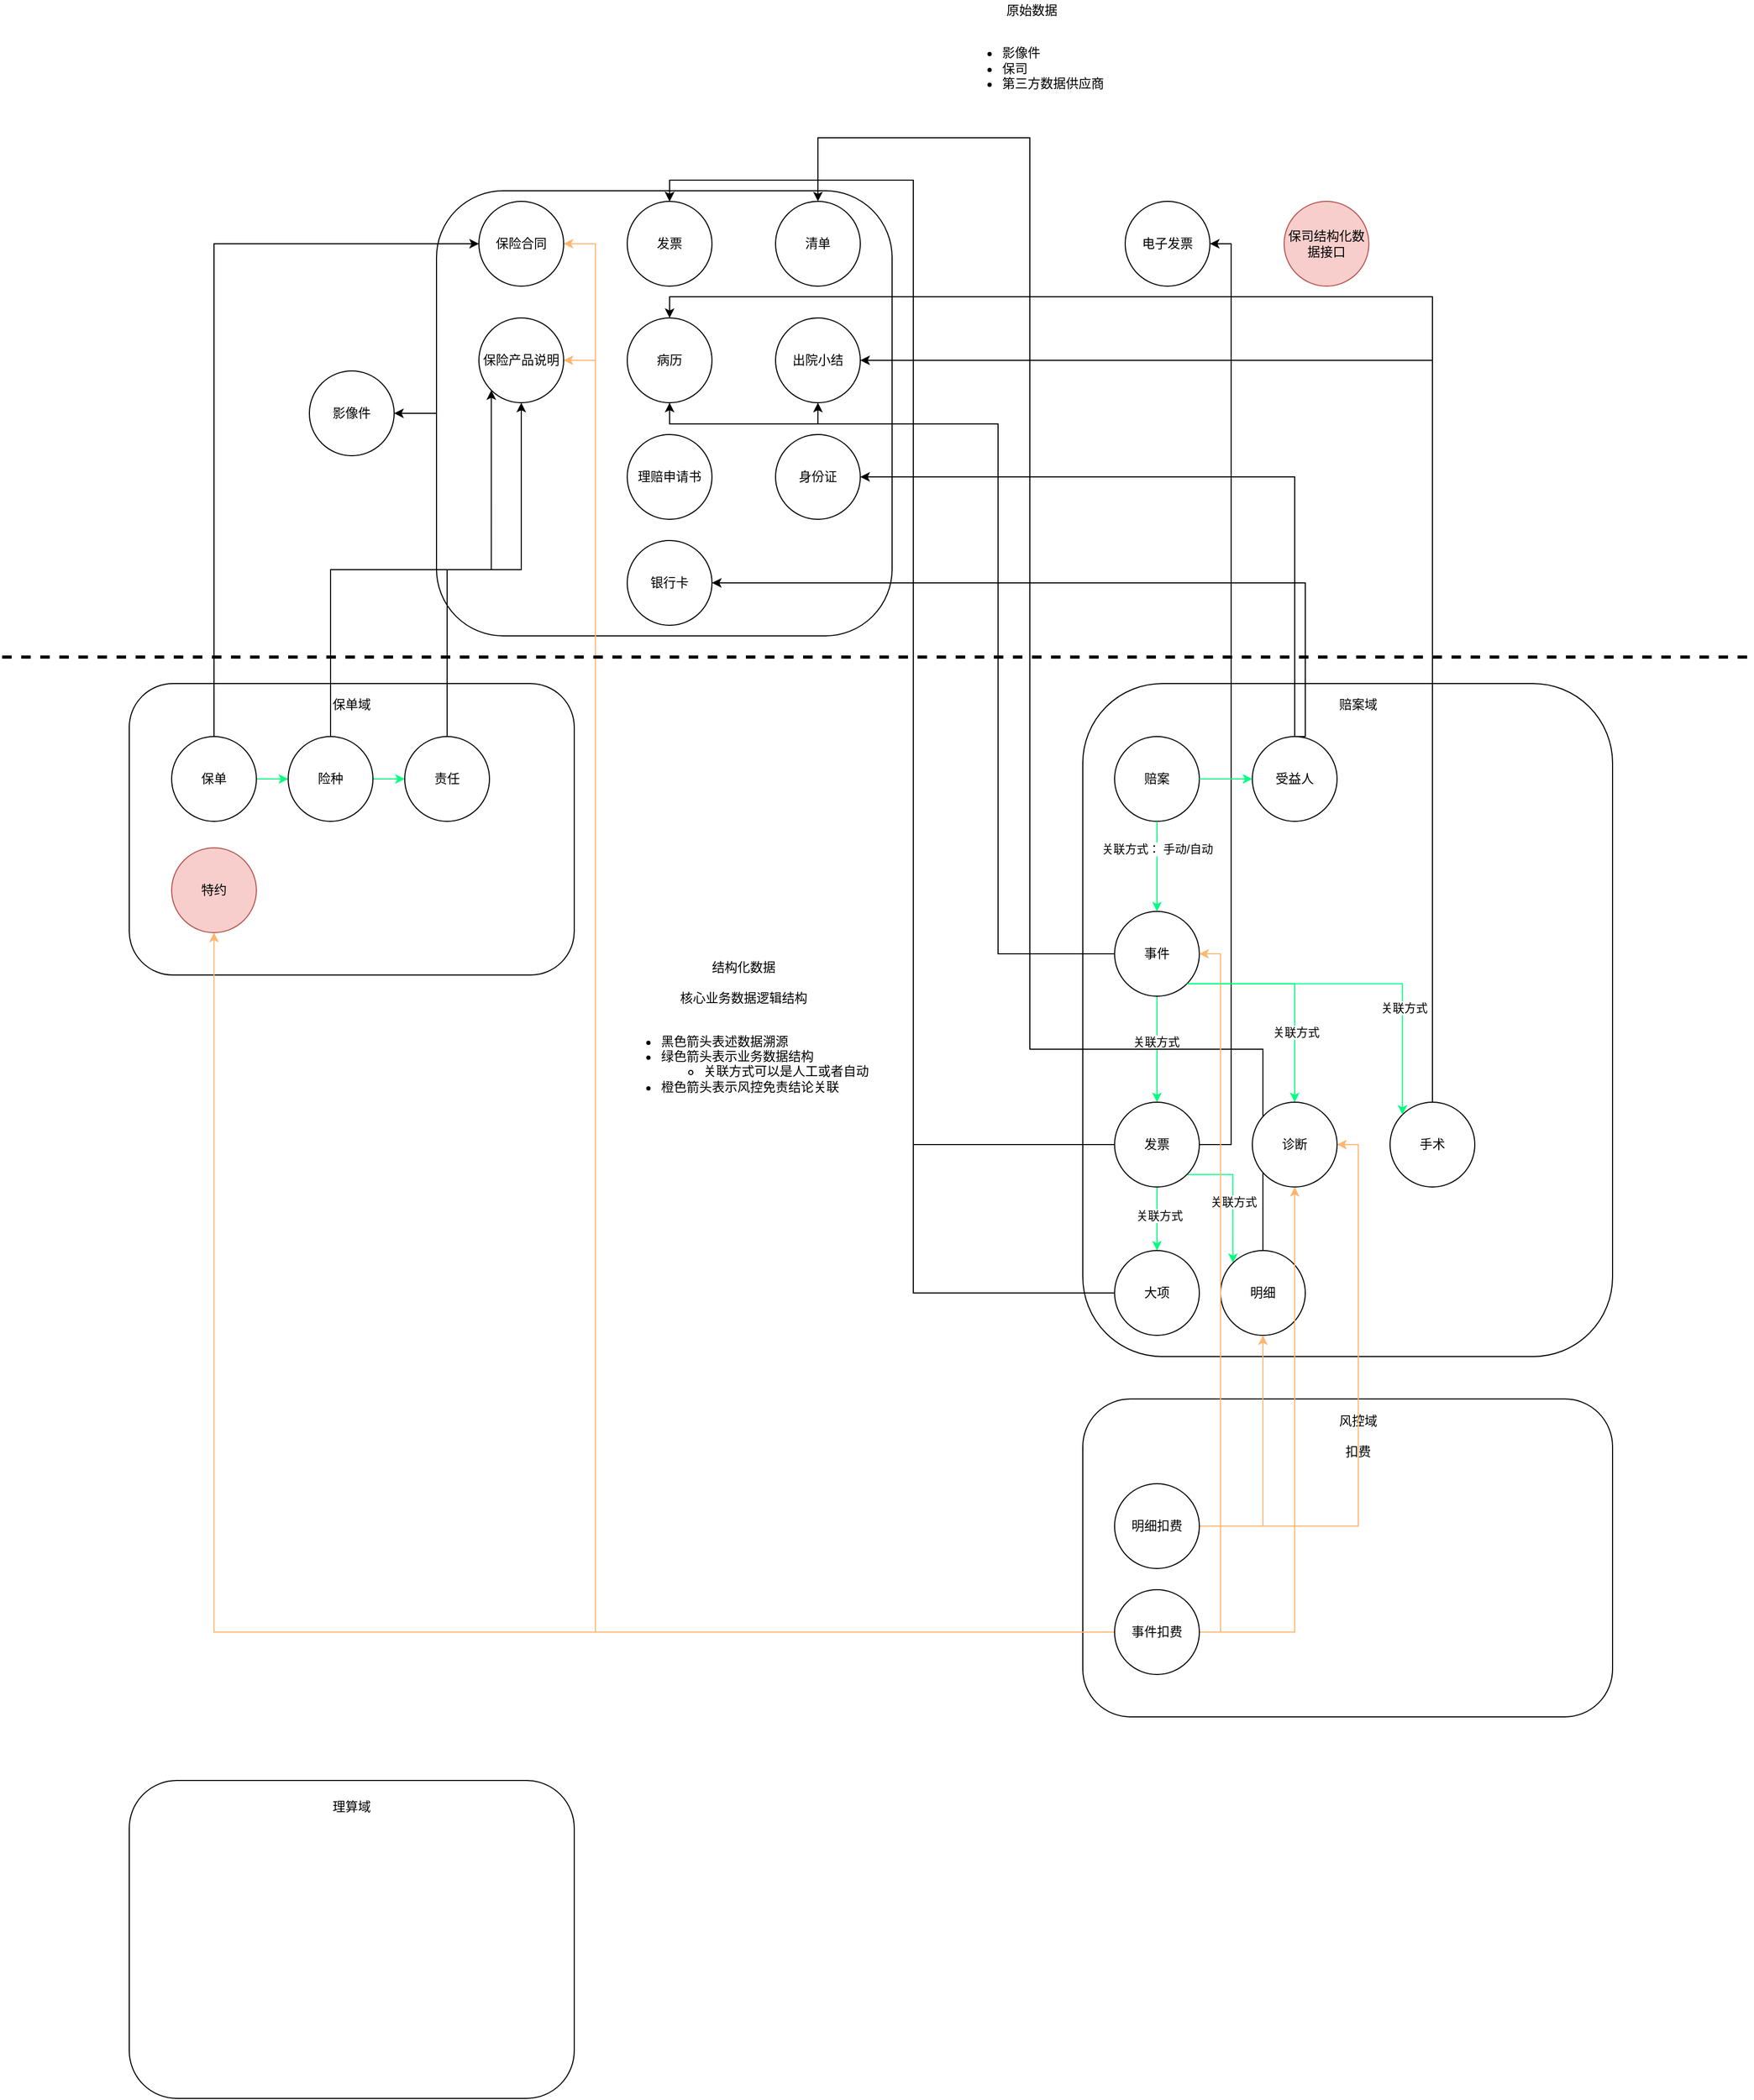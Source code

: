 <mxfile version="21.3.7" type="github">
  <diagram name="第 1 页" id="3h5zJUwpGwOvr-MfMTn_">
    <mxGraphModel dx="2560" dy="2205" grid="1" gridSize="10" guides="1" tooltips="1" connect="1" arrows="1" fold="1" page="1" pageScale="1" pageWidth="850" pageHeight="1100" math="0" shadow="0">
      <root>
        <mxCell id="0" />
        <mxCell id="1" parent="0" />
        <mxCell id="QFRCmELiZ-__mwp6iGmJ-59" style="edgeStyle=orthogonalEdgeStyle;rounded=0;orthogonalLoop=1;jettySize=auto;html=1;exitX=0;exitY=0.5;exitDx=0;exitDy=0;" edge="1" parent="1" source="QFRCmELiZ-__mwp6iGmJ-52" target="QFRCmELiZ-__mwp6iGmJ-51">
          <mxGeometry relative="1" as="geometry" />
        </mxCell>
        <mxCell id="QFRCmELiZ-__mwp6iGmJ-52" value="" style="rounded=1;whiteSpace=wrap;html=1;" vertex="1" parent="1">
          <mxGeometry x="-90" y="130" width="430" height="420" as="geometry" />
        </mxCell>
        <mxCell id="QFRCmELiZ-__mwp6iGmJ-5" value="结构化数据&lt;br&gt;&lt;br&gt;核心业务数据逻辑结构&lt;br&gt;&lt;br&gt;&lt;ul&gt;&lt;li style=&quot;text-align: left;&quot;&gt;黑色箭头表述数据溯源&lt;/li&gt;&lt;li style=&quot;text-align: left;&quot;&gt;绿色箭头表示业务数据结构&lt;/li&gt;&lt;ul&gt;&lt;li style=&quot;text-align: left;&quot;&gt;关联方式可以是人工或者自动&lt;/li&gt;&lt;/ul&gt;&lt;li style=&quot;text-align: left;&quot;&gt;橙色箭头表示风控免责结论关联&lt;/li&gt;&lt;/ul&gt;" style="text;html=1;strokeColor=none;fillColor=none;align=center;verticalAlign=middle;whiteSpace=wrap;rounded=0;" vertex="1" parent="1">
          <mxGeometry x="70" y="850" width="260" height="150" as="geometry" />
        </mxCell>
        <mxCell id="QFRCmELiZ-__mwp6iGmJ-6" value="" style="rounded=1;whiteSpace=wrap;html=1;movable=1;resizable=1;rotatable=1;deletable=1;editable=1;locked=0;connectable=1;" vertex="1" parent="1">
          <mxGeometry x="-380" y="595" width="420" height="275" as="geometry" />
        </mxCell>
        <mxCell id="QFRCmELiZ-__mwp6iGmJ-7" value="保单域" style="text;html=1;strokeColor=none;fillColor=none;align=center;verticalAlign=middle;whiteSpace=wrap;rounded=0;movable=1;resizable=1;rotatable=1;deletable=1;editable=1;locked=0;connectable=1;" vertex="1" parent="1">
          <mxGeometry x="-200" y="600" width="60" height="30" as="geometry" />
        </mxCell>
        <mxCell id="QFRCmELiZ-__mwp6iGmJ-8" value="" style="rounded=1;whiteSpace=wrap;html=1;" vertex="1" parent="1">
          <mxGeometry x="520" y="595" width="500" height="635" as="geometry" />
        </mxCell>
        <mxCell id="QFRCmELiZ-__mwp6iGmJ-9" value="赔案域" style="text;html=1;strokeColor=none;fillColor=none;align=center;verticalAlign=middle;whiteSpace=wrap;rounded=0;" vertex="1" parent="1">
          <mxGeometry x="750" y="600" width="60" height="30" as="geometry" />
        </mxCell>
        <mxCell id="QFRCmELiZ-__mwp6iGmJ-24" value="原始数据&lt;br&gt;&lt;br&gt;&lt;div style=&quot;text-align: left;&quot;&gt;&lt;ul&gt;&lt;li&gt;&lt;span style=&quot;background-color: initial;&quot;&gt;影像件&lt;/span&gt;&lt;/li&gt;&lt;li&gt;&lt;span style=&quot;background-color: initial;&quot;&gt;保司&lt;/span&gt;&lt;/li&gt;&lt;li&gt;&lt;span style=&quot;background-color: initial;&quot;&gt;第三方数据供应商&lt;/span&gt;&lt;/li&gt;&lt;/ul&gt;&lt;/div&gt;" style="text;html=1;strokeColor=none;fillColor=none;align=center;verticalAlign=middle;whiteSpace=wrap;rounded=0;" vertex="1" parent="1">
          <mxGeometry x="402.5" y="-50" width="137.5" height="100" as="geometry" />
        </mxCell>
        <mxCell id="QFRCmELiZ-__mwp6iGmJ-28" value="发票" style="ellipse;whiteSpace=wrap;html=1;aspect=fixed;" vertex="1" parent="1">
          <mxGeometry x="90" y="140" width="80" height="80" as="geometry" />
        </mxCell>
        <mxCell id="QFRCmELiZ-__mwp6iGmJ-29" value="清单" style="ellipse;whiteSpace=wrap;html=1;aspect=fixed;" vertex="1" parent="1">
          <mxGeometry x="230" y="140" width="80" height="80" as="geometry" />
        </mxCell>
        <mxCell id="QFRCmELiZ-__mwp6iGmJ-30" value="病历" style="ellipse;whiteSpace=wrap;html=1;aspect=fixed;" vertex="1" parent="1">
          <mxGeometry x="90" y="250" width="80" height="80" as="geometry" />
        </mxCell>
        <mxCell id="QFRCmELiZ-__mwp6iGmJ-31" value="出院小结" style="ellipse;whiteSpace=wrap;html=1;aspect=fixed;" vertex="1" parent="1">
          <mxGeometry x="230" y="250" width="80" height="80" as="geometry" />
        </mxCell>
        <mxCell id="QFRCmELiZ-__mwp6iGmJ-32" value="电子发票" style="ellipse;whiteSpace=wrap;html=1;aspect=fixed;" vertex="1" parent="1">
          <mxGeometry x="560" y="140" width="80" height="80" as="geometry" />
        </mxCell>
        <mxCell id="QFRCmELiZ-__mwp6iGmJ-33" value="" style="rounded=1;whiteSpace=wrap;html=1;" vertex="1" parent="1">
          <mxGeometry x="-380" y="1630" width="420" height="300" as="geometry" />
        </mxCell>
        <mxCell id="QFRCmELiZ-__mwp6iGmJ-34" value="理算域" style="text;html=1;strokeColor=none;fillColor=none;align=center;verticalAlign=middle;whiteSpace=wrap;rounded=0;" vertex="1" parent="1">
          <mxGeometry x="-200" y="1640" width="60" height="30" as="geometry" />
        </mxCell>
        <mxCell id="QFRCmELiZ-__mwp6iGmJ-35" value="" style="rounded=1;whiteSpace=wrap;html=1;" vertex="1" parent="1">
          <mxGeometry x="520" y="1270" width="500" height="300" as="geometry" />
        </mxCell>
        <mxCell id="QFRCmELiZ-__mwp6iGmJ-36" value="风控域&lt;br&gt;&lt;br&gt;扣费" style="text;html=1;strokeColor=none;fillColor=none;align=center;verticalAlign=middle;whiteSpace=wrap;rounded=0;" vertex="1" parent="1">
          <mxGeometry x="750" y="1290" width="60" height="30" as="geometry" />
        </mxCell>
        <mxCell id="QFRCmELiZ-__mwp6iGmJ-37" value="赔案" style="ellipse;whiteSpace=wrap;html=1;aspect=fixed;" vertex="1" parent="1">
          <mxGeometry x="550" y="645" width="80" height="80" as="geometry" />
        </mxCell>
        <mxCell id="QFRCmELiZ-__mwp6iGmJ-49" style="edgeStyle=orthogonalEdgeStyle;rounded=0;orthogonalLoop=1;jettySize=auto;html=1;exitX=0;exitY=0.5;exitDx=0;exitDy=0;entryX=0.5;entryY=1;entryDx=0;entryDy=0;" edge="1" parent="1" source="QFRCmELiZ-__mwp6iGmJ-38" target="QFRCmELiZ-__mwp6iGmJ-31">
          <mxGeometry relative="1" as="geometry">
            <Array as="points">
              <mxPoint x="440" y="850" />
              <mxPoint x="440" y="350" />
              <mxPoint x="270" y="350" />
            </Array>
          </mxGeometry>
        </mxCell>
        <mxCell id="QFRCmELiZ-__mwp6iGmJ-58" style="edgeStyle=orthogonalEdgeStyle;rounded=0;orthogonalLoop=1;jettySize=auto;html=1;exitX=0;exitY=0.5;exitDx=0;exitDy=0;entryX=0.5;entryY=1;entryDx=0;entryDy=0;" edge="1" parent="1" source="QFRCmELiZ-__mwp6iGmJ-38" target="QFRCmELiZ-__mwp6iGmJ-30">
          <mxGeometry relative="1" as="geometry">
            <Array as="points">
              <mxPoint x="440" y="850" />
              <mxPoint x="440" y="350" />
              <mxPoint x="130" y="350" />
            </Array>
          </mxGeometry>
        </mxCell>
        <mxCell id="QFRCmELiZ-__mwp6iGmJ-79" style="edgeStyle=orthogonalEdgeStyle;rounded=0;orthogonalLoop=1;jettySize=auto;html=1;exitX=0.5;exitY=1;exitDx=0;exitDy=0;entryX=0.5;entryY=0;entryDx=0;entryDy=0;strokeColor=#00FF80;" edge="1" parent="1" source="QFRCmELiZ-__mwp6iGmJ-38" target="QFRCmELiZ-__mwp6iGmJ-42">
          <mxGeometry relative="1" as="geometry" />
        </mxCell>
        <mxCell id="QFRCmELiZ-__mwp6iGmJ-82" value="关联方式" style="edgeLabel;html=1;align=center;verticalAlign=middle;resizable=0;points=[];" vertex="1" connectable="0" parent="QFRCmELiZ-__mwp6iGmJ-79">
          <mxGeometry x="-0.148" y="-1" relative="1" as="geometry">
            <mxPoint as="offset" />
          </mxGeometry>
        </mxCell>
        <mxCell id="QFRCmELiZ-__mwp6iGmJ-83" style="edgeStyle=orthogonalEdgeStyle;rounded=0;orthogonalLoop=1;jettySize=auto;html=1;exitX=1;exitY=1;exitDx=0;exitDy=0;entryX=0.5;entryY=0;entryDx=0;entryDy=0;strokeColor=#00FF80;" edge="1" parent="1" source="QFRCmELiZ-__mwp6iGmJ-38" target="QFRCmELiZ-__mwp6iGmJ-62">
          <mxGeometry relative="1" as="geometry" />
        </mxCell>
        <mxCell id="QFRCmELiZ-__mwp6iGmJ-84" value="关联方式" style="edgeLabel;html=1;align=center;verticalAlign=middle;resizable=0;points=[];" vertex="1" connectable="0" parent="QFRCmELiZ-__mwp6iGmJ-83">
          <mxGeometry x="0.382" y="1" relative="1" as="geometry">
            <mxPoint as="offset" />
          </mxGeometry>
        </mxCell>
        <mxCell id="QFRCmELiZ-__mwp6iGmJ-38" value="事件" style="ellipse;whiteSpace=wrap;html=1;aspect=fixed;" vertex="1" parent="1">
          <mxGeometry x="550" y="810" width="80" height="80" as="geometry" />
        </mxCell>
        <mxCell id="QFRCmELiZ-__mwp6iGmJ-39" value="理赔申请书" style="ellipse;whiteSpace=wrap;html=1;aspect=fixed;" vertex="1" parent="1">
          <mxGeometry x="90" y="360" width="80" height="80" as="geometry" />
        </mxCell>
        <mxCell id="QFRCmELiZ-__mwp6iGmJ-40" value="身份证" style="ellipse;whiteSpace=wrap;html=1;aspect=fixed;" vertex="1" parent="1">
          <mxGeometry x="230" y="360" width="80" height="80" as="geometry" />
        </mxCell>
        <mxCell id="QFRCmELiZ-__mwp6iGmJ-41" value="银行卡" style="ellipse;whiteSpace=wrap;html=1;aspect=fixed;" vertex="1" parent="1">
          <mxGeometry x="90" y="460" width="80" height="80" as="geometry" />
        </mxCell>
        <mxCell id="QFRCmELiZ-__mwp6iGmJ-50" style="edgeStyle=orthogonalEdgeStyle;rounded=0;orthogonalLoop=1;jettySize=auto;html=1;exitX=0;exitY=0.5;exitDx=0;exitDy=0;entryX=0.5;entryY=0;entryDx=0;entryDy=0;" edge="1" parent="1" source="QFRCmELiZ-__mwp6iGmJ-42" target="QFRCmELiZ-__mwp6iGmJ-28">
          <mxGeometry relative="1" as="geometry" />
        </mxCell>
        <mxCell id="QFRCmELiZ-__mwp6iGmJ-57" style="edgeStyle=orthogonalEdgeStyle;rounded=0;orthogonalLoop=1;jettySize=auto;html=1;exitX=1;exitY=0.5;exitDx=0;exitDy=0;entryX=1;entryY=0.5;entryDx=0;entryDy=0;" edge="1" parent="1" source="QFRCmELiZ-__mwp6iGmJ-42" target="QFRCmELiZ-__mwp6iGmJ-32">
          <mxGeometry relative="1" as="geometry" />
        </mxCell>
        <mxCell id="QFRCmELiZ-__mwp6iGmJ-89" style="edgeStyle=orthogonalEdgeStyle;rounded=0;orthogonalLoop=1;jettySize=auto;html=1;exitX=0.5;exitY=1;exitDx=0;exitDy=0;strokeColor=#00FF80;" edge="1" parent="1" source="QFRCmELiZ-__mwp6iGmJ-42" target="QFRCmELiZ-__mwp6iGmJ-43">
          <mxGeometry relative="1" as="geometry" />
        </mxCell>
        <mxCell id="QFRCmELiZ-__mwp6iGmJ-90" value="关联方式" style="edgeLabel;html=1;align=center;verticalAlign=middle;resizable=0;points=[];" vertex="1" connectable="0" parent="QFRCmELiZ-__mwp6iGmJ-89">
          <mxGeometry x="-0.1" y="2" relative="1" as="geometry">
            <mxPoint as="offset" />
          </mxGeometry>
        </mxCell>
        <mxCell id="QFRCmELiZ-__mwp6iGmJ-91" style="edgeStyle=orthogonalEdgeStyle;rounded=0;orthogonalLoop=1;jettySize=auto;html=1;exitX=1;exitY=1;exitDx=0;exitDy=0;entryX=0;entryY=0;entryDx=0;entryDy=0;strokeColor=#00FF80;" edge="1" parent="1" source="QFRCmELiZ-__mwp6iGmJ-42" target="QFRCmELiZ-__mwp6iGmJ-44">
          <mxGeometry relative="1" as="geometry" />
        </mxCell>
        <mxCell id="QFRCmELiZ-__mwp6iGmJ-92" value="关联方式" style="edgeLabel;html=1;align=center;verticalAlign=middle;resizable=0;points=[];" vertex="1" connectable="0" parent="QFRCmELiZ-__mwp6iGmJ-91">
          <mxGeometry x="0.09" relative="1" as="geometry">
            <mxPoint as="offset" />
          </mxGeometry>
        </mxCell>
        <mxCell id="QFRCmELiZ-__mwp6iGmJ-42" value="发票" style="ellipse;whiteSpace=wrap;html=1;aspect=fixed;" vertex="1" parent="1">
          <mxGeometry x="550" y="990" width="80" height="80" as="geometry" />
        </mxCell>
        <mxCell id="QFRCmELiZ-__mwp6iGmJ-55" style="edgeStyle=orthogonalEdgeStyle;rounded=0;orthogonalLoop=1;jettySize=auto;html=1;exitX=0;exitY=0.5;exitDx=0;exitDy=0;entryX=0.5;entryY=0;entryDx=0;entryDy=0;" edge="1" parent="1" source="QFRCmELiZ-__mwp6iGmJ-43" target="QFRCmELiZ-__mwp6iGmJ-28">
          <mxGeometry relative="1" as="geometry" />
        </mxCell>
        <mxCell id="QFRCmELiZ-__mwp6iGmJ-43" value="大项" style="ellipse;whiteSpace=wrap;html=1;aspect=fixed;" vertex="1" parent="1">
          <mxGeometry x="550" y="1130" width="80" height="80" as="geometry" />
        </mxCell>
        <mxCell id="QFRCmELiZ-__mwp6iGmJ-56" style="edgeStyle=orthogonalEdgeStyle;rounded=0;orthogonalLoop=1;jettySize=auto;html=1;exitX=0.5;exitY=0;exitDx=0;exitDy=0;entryX=0.5;entryY=0;entryDx=0;entryDy=0;" edge="1" parent="1" source="QFRCmELiZ-__mwp6iGmJ-44" target="QFRCmELiZ-__mwp6iGmJ-29">
          <mxGeometry relative="1" as="geometry">
            <Array as="points">
              <mxPoint x="690" y="940" />
              <mxPoint x="470" y="940" />
              <mxPoint x="470" y="80" />
              <mxPoint x="270" y="80" />
            </Array>
          </mxGeometry>
        </mxCell>
        <mxCell id="QFRCmELiZ-__mwp6iGmJ-44" value="明细" style="ellipse;whiteSpace=wrap;html=1;aspect=fixed;" vertex="1" parent="1">
          <mxGeometry x="650" y="1130" width="80" height="80" as="geometry" />
        </mxCell>
        <mxCell id="QFRCmELiZ-__mwp6iGmJ-47" style="edgeStyle=orthogonalEdgeStyle;rounded=0;orthogonalLoop=1;jettySize=auto;html=1;exitX=0.5;exitY=0;exitDx=0;exitDy=0;entryX=1;entryY=0.5;entryDx=0;entryDy=0;" edge="1" parent="1" source="QFRCmELiZ-__mwp6iGmJ-45" target="QFRCmELiZ-__mwp6iGmJ-41">
          <mxGeometry relative="1" as="geometry">
            <Array as="points">
              <mxPoint x="730" y="500" />
            </Array>
          </mxGeometry>
        </mxCell>
        <mxCell id="QFRCmELiZ-__mwp6iGmJ-48" style="edgeStyle=orthogonalEdgeStyle;rounded=0;orthogonalLoop=1;jettySize=auto;html=1;exitX=0.5;exitY=0;exitDx=0;exitDy=0;entryX=1;entryY=0.5;entryDx=0;entryDy=0;" edge="1" parent="1" source="QFRCmELiZ-__mwp6iGmJ-45" target="QFRCmELiZ-__mwp6iGmJ-40">
          <mxGeometry relative="1" as="geometry" />
        </mxCell>
        <mxCell id="QFRCmELiZ-__mwp6iGmJ-45" value="受益人" style="ellipse;whiteSpace=wrap;html=1;aspect=fixed;" vertex="1" parent="1">
          <mxGeometry x="680" y="645" width="80" height="80" as="geometry" />
        </mxCell>
        <mxCell id="QFRCmELiZ-__mwp6iGmJ-51" value="影像件" style="ellipse;whiteSpace=wrap;html=1;aspect=fixed;" vertex="1" parent="1">
          <mxGeometry x="-210" y="300" width="80" height="80" as="geometry" />
        </mxCell>
        <mxCell id="QFRCmELiZ-__mwp6iGmJ-61" style="edgeStyle=orthogonalEdgeStyle;rounded=0;orthogonalLoop=1;jettySize=auto;html=1;exitX=1;exitY=0.5;exitDx=0;exitDy=0;entryX=0.5;entryY=1;entryDx=0;entryDy=0;strokeColor=#FFB570;" edge="1" parent="1" source="QFRCmELiZ-__mwp6iGmJ-60" target="QFRCmELiZ-__mwp6iGmJ-44">
          <mxGeometry relative="1" as="geometry" />
        </mxCell>
        <mxCell id="QFRCmELiZ-__mwp6iGmJ-64" style="edgeStyle=orthogonalEdgeStyle;rounded=0;orthogonalLoop=1;jettySize=auto;html=1;exitX=1;exitY=0.5;exitDx=0;exitDy=0;entryX=1;entryY=0.5;entryDx=0;entryDy=0;strokeColor=#FFB570;" edge="1" parent="1" source="QFRCmELiZ-__mwp6iGmJ-60" target="QFRCmELiZ-__mwp6iGmJ-62">
          <mxGeometry relative="1" as="geometry" />
        </mxCell>
        <mxCell id="QFRCmELiZ-__mwp6iGmJ-60" value="明细扣费" style="ellipse;whiteSpace=wrap;html=1;aspect=fixed;" vertex="1" parent="1">
          <mxGeometry x="550" y="1350" width="80" height="80" as="geometry" />
        </mxCell>
        <mxCell id="QFRCmELiZ-__mwp6iGmJ-62" value="诊断" style="ellipse;whiteSpace=wrap;html=1;aspect=fixed;" vertex="1" parent="1">
          <mxGeometry x="680" y="990" width="80" height="80" as="geometry" />
        </mxCell>
        <mxCell id="QFRCmELiZ-__mwp6iGmJ-85" style="edgeStyle=orthogonalEdgeStyle;rounded=0;orthogonalLoop=1;jettySize=auto;html=1;exitX=0.5;exitY=0;exitDx=0;exitDy=0;entryX=1;entryY=0.5;entryDx=0;entryDy=0;" edge="1" parent="1" source="QFRCmELiZ-__mwp6iGmJ-63" target="QFRCmELiZ-__mwp6iGmJ-31">
          <mxGeometry relative="1" as="geometry" />
        </mxCell>
        <mxCell id="QFRCmELiZ-__mwp6iGmJ-86" style="edgeStyle=orthogonalEdgeStyle;rounded=0;orthogonalLoop=1;jettySize=auto;html=1;exitX=0.5;exitY=0;exitDx=0;exitDy=0;entryX=0.5;entryY=0;entryDx=0;entryDy=0;" edge="1" parent="1" source="QFRCmELiZ-__mwp6iGmJ-63" target="QFRCmELiZ-__mwp6iGmJ-30">
          <mxGeometry relative="1" as="geometry" />
        </mxCell>
        <mxCell id="QFRCmELiZ-__mwp6iGmJ-63" value="手术" style="ellipse;whiteSpace=wrap;html=1;aspect=fixed;" vertex="1" parent="1">
          <mxGeometry x="810" y="990" width="80" height="80" as="geometry" />
        </mxCell>
        <mxCell id="QFRCmELiZ-__mwp6iGmJ-66" style="edgeStyle=orthogonalEdgeStyle;rounded=0;orthogonalLoop=1;jettySize=auto;html=1;exitX=1;exitY=0.5;exitDx=0;exitDy=0;entryX=0.5;entryY=1;entryDx=0;entryDy=0;strokeColor=#FFB570;" edge="1" parent="1" source="QFRCmELiZ-__mwp6iGmJ-65" target="QFRCmELiZ-__mwp6iGmJ-62">
          <mxGeometry relative="1" as="geometry" />
        </mxCell>
        <mxCell id="QFRCmELiZ-__mwp6iGmJ-67" style="edgeStyle=orthogonalEdgeStyle;rounded=0;orthogonalLoop=1;jettySize=auto;html=1;exitX=1;exitY=0.5;exitDx=0;exitDy=0;entryX=1;entryY=0.5;entryDx=0;entryDy=0;strokeColor=#FFB570;" edge="1" parent="1" source="QFRCmELiZ-__mwp6iGmJ-65" target="QFRCmELiZ-__mwp6iGmJ-38">
          <mxGeometry relative="1" as="geometry" />
        </mxCell>
        <mxCell id="QFRCmELiZ-__mwp6iGmJ-93" style="edgeStyle=orthogonalEdgeStyle;rounded=0;orthogonalLoop=1;jettySize=auto;html=1;exitX=0;exitY=0.5;exitDx=0;exitDy=0;strokeColor=#FFB570;" edge="1" parent="1" source="QFRCmELiZ-__mwp6iGmJ-65" target="QFRCmELiZ-__mwp6iGmJ-71">
          <mxGeometry relative="1" as="geometry" />
        </mxCell>
        <mxCell id="QFRCmELiZ-__mwp6iGmJ-94" style="edgeStyle=orthogonalEdgeStyle;rounded=0;orthogonalLoop=1;jettySize=auto;html=1;exitX=0;exitY=0.5;exitDx=0;exitDy=0;entryX=1;entryY=0.5;entryDx=0;entryDy=0;strokeColor=#FFB570;" edge="1" parent="1" source="QFRCmELiZ-__mwp6iGmJ-65" target="QFRCmELiZ-__mwp6iGmJ-72">
          <mxGeometry relative="1" as="geometry">
            <Array as="points">
              <mxPoint x="60" y="1490" />
              <mxPoint x="60" y="180" />
            </Array>
          </mxGeometry>
        </mxCell>
        <mxCell id="QFRCmELiZ-__mwp6iGmJ-97" style="edgeStyle=orthogonalEdgeStyle;rounded=0;orthogonalLoop=1;jettySize=auto;html=1;exitX=0;exitY=0.5;exitDx=0;exitDy=0;entryX=1;entryY=0.5;entryDx=0;entryDy=0;strokeColor=#FFB570;" edge="1" parent="1" source="QFRCmELiZ-__mwp6iGmJ-65" target="QFRCmELiZ-__mwp6iGmJ-73">
          <mxGeometry relative="1" as="geometry">
            <Array as="points">
              <mxPoint x="60" y="1490" />
              <mxPoint x="60" y="290" />
            </Array>
          </mxGeometry>
        </mxCell>
        <mxCell id="QFRCmELiZ-__mwp6iGmJ-65" value="事件扣费" style="ellipse;whiteSpace=wrap;html=1;aspect=fixed;" vertex="1" parent="1">
          <mxGeometry x="550" y="1450" width="80" height="80" as="geometry" />
        </mxCell>
        <mxCell id="QFRCmELiZ-__mwp6iGmJ-76" style="edgeStyle=orthogonalEdgeStyle;rounded=0;orthogonalLoop=1;jettySize=auto;html=1;exitX=0.5;exitY=0;exitDx=0;exitDy=0;entryX=0;entryY=0.5;entryDx=0;entryDy=0;" edge="1" parent="1" source="QFRCmELiZ-__mwp6iGmJ-68" target="QFRCmELiZ-__mwp6iGmJ-72">
          <mxGeometry relative="1" as="geometry" />
        </mxCell>
        <mxCell id="QFRCmELiZ-__mwp6iGmJ-98" style="edgeStyle=orthogonalEdgeStyle;rounded=0;orthogonalLoop=1;jettySize=auto;html=1;exitX=1;exitY=0.5;exitDx=0;exitDy=0;entryX=0;entryY=0.5;entryDx=0;entryDy=0;strokeColor=#00FF80;" edge="1" parent="1" source="QFRCmELiZ-__mwp6iGmJ-68" target="QFRCmELiZ-__mwp6iGmJ-69">
          <mxGeometry relative="1" as="geometry" />
        </mxCell>
        <mxCell id="QFRCmELiZ-__mwp6iGmJ-68" value="保单" style="ellipse;whiteSpace=wrap;html=1;aspect=fixed;" vertex="1" parent="1">
          <mxGeometry x="-340" y="645" width="80" height="80" as="geometry" />
        </mxCell>
        <mxCell id="QFRCmELiZ-__mwp6iGmJ-75" style="edgeStyle=orthogonalEdgeStyle;rounded=0;orthogonalLoop=1;jettySize=auto;html=1;exitX=0.5;exitY=0;exitDx=0;exitDy=0;entryX=0;entryY=1;entryDx=0;entryDy=0;" edge="1" parent="1" source="QFRCmELiZ-__mwp6iGmJ-69" target="QFRCmELiZ-__mwp6iGmJ-73">
          <mxGeometry relative="1" as="geometry" />
        </mxCell>
        <mxCell id="QFRCmELiZ-__mwp6iGmJ-99" style="edgeStyle=orthogonalEdgeStyle;rounded=0;orthogonalLoop=1;jettySize=auto;html=1;exitX=1;exitY=0.5;exitDx=0;exitDy=0;entryX=0;entryY=0.5;entryDx=0;entryDy=0;strokeColor=#00FF80;" edge="1" parent="1" source="QFRCmELiZ-__mwp6iGmJ-69" target="QFRCmELiZ-__mwp6iGmJ-70">
          <mxGeometry relative="1" as="geometry" />
        </mxCell>
        <mxCell id="QFRCmELiZ-__mwp6iGmJ-69" value="险种" style="ellipse;whiteSpace=wrap;html=1;aspect=fixed;" vertex="1" parent="1">
          <mxGeometry x="-230" y="645" width="80" height="80" as="geometry" />
        </mxCell>
        <mxCell id="QFRCmELiZ-__mwp6iGmJ-74" style="edgeStyle=orthogonalEdgeStyle;rounded=0;orthogonalLoop=1;jettySize=auto;html=1;exitX=0.5;exitY=0;exitDx=0;exitDy=0;entryX=0.5;entryY=1;entryDx=0;entryDy=0;" edge="1" parent="1" source="QFRCmELiZ-__mwp6iGmJ-70" target="QFRCmELiZ-__mwp6iGmJ-73">
          <mxGeometry relative="1" as="geometry" />
        </mxCell>
        <mxCell id="QFRCmELiZ-__mwp6iGmJ-70" value="责任" style="ellipse;whiteSpace=wrap;html=1;aspect=fixed;" vertex="1" parent="1">
          <mxGeometry x="-120" y="645" width="80" height="80" as="geometry" />
        </mxCell>
        <mxCell id="QFRCmELiZ-__mwp6iGmJ-71" value="特约" style="ellipse;whiteSpace=wrap;html=1;aspect=fixed;fillColor=#f8cecc;strokeColor=#b85450;" vertex="1" parent="1">
          <mxGeometry x="-340" y="750" width="80" height="80" as="geometry" />
        </mxCell>
        <mxCell id="QFRCmELiZ-__mwp6iGmJ-72" value="保险合同" style="ellipse;whiteSpace=wrap;html=1;aspect=fixed;" vertex="1" parent="1">
          <mxGeometry x="-50" y="140" width="80" height="80" as="geometry" />
        </mxCell>
        <mxCell id="QFRCmELiZ-__mwp6iGmJ-73" value="保险产品说明" style="ellipse;whiteSpace=wrap;html=1;aspect=fixed;" vertex="1" parent="1">
          <mxGeometry x="-50" y="250" width="80" height="80" as="geometry" />
        </mxCell>
        <mxCell id="QFRCmELiZ-__mwp6iGmJ-77" value="" style="endArrow=classic;html=1;rounded=0;exitX=0.5;exitY=1;exitDx=0;exitDy=0;entryX=0.5;entryY=0;entryDx=0;entryDy=0;strokeColor=#00FF80;" edge="1" parent="1" source="QFRCmELiZ-__mwp6iGmJ-37" target="QFRCmELiZ-__mwp6iGmJ-38">
          <mxGeometry width="50" height="50" relative="1" as="geometry">
            <mxPoint x="260" y="600" as="sourcePoint" />
            <mxPoint x="310" y="550" as="targetPoint" />
          </mxGeometry>
        </mxCell>
        <mxCell id="QFRCmELiZ-__mwp6iGmJ-80" value="关联方式： 手动/自动" style="edgeLabel;html=1;align=center;verticalAlign=middle;resizable=0;points=[];" vertex="1" connectable="0" parent="QFRCmELiZ-__mwp6iGmJ-77">
          <mxGeometry x="-0.4" relative="1" as="geometry">
            <mxPoint as="offset" />
          </mxGeometry>
        </mxCell>
        <mxCell id="QFRCmELiZ-__mwp6iGmJ-78" value="" style="endArrow=classic;html=1;rounded=0;exitX=1;exitY=0.5;exitDx=0;exitDy=0;entryX=0;entryY=0.5;entryDx=0;entryDy=0;strokeColor=#00FF80;" edge="1" parent="1" source="QFRCmELiZ-__mwp6iGmJ-37" target="QFRCmELiZ-__mwp6iGmJ-45">
          <mxGeometry width="50" height="50" relative="1" as="geometry">
            <mxPoint x="600" y="735" as="sourcePoint" />
            <mxPoint x="600" y="765" as="targetPoint" />
          </mxGeometry>
        </mxCell>
        <mxCell id="QFRCmELiZ-__mwp6iGmJ-87" style="edgeStyle=orthogonalEdgeStyle;rounded=0;orthogonalLoop=1;jettySize=auto;html=1;exitX=1;exitY=1;exitDx=0;exitDy=0;entryX=0;entryY=0;entryDx=0;entryDy=0;strokeColor=#00FF80;" edge="1" parent="1" source="QFRCmELiZ-__mwp6iGmJ-38" target="QFRCmELiZ-__mwp6iGmJ-63">
          <mxGeometry relative="1" as="geometry">
            <mxPoint x="628" y="888" as="sourcePoint" />
            <mxPoint x="730" y="1000" as="targetPoint" />
          </mxGeometry>
        </mxCell>
        <mxCell id="QFRCmELiZ-__mwp6iGmJ-88" value="关联方式" style="edgeLabel;html=1;align=center;verticalAlign=middle;resizable=0;points=[];" vertex="1" connectable="0" parent="QFRCmELiZ-__mwp6iGmJ-87">
          <mxGeometry x="0.382" y="1" relative="1" as="geometry">
            <mxPoint as="offset" />
          </mxGeometry>
        </mxCell>
        <mxCell id="QFRCmELiZ-__mwp6iGmJ-96" value="保司结构化数据接口" style="ellipse;whiteSpace=wrap;html=1;aspect=fixed;fillColor=#f8cecc;strokeColor=#b85450;" vertex="1" parent="1">
          <mxGeometry x="710" y="140" width="80" height="80" as="geometry" />
        </mxCell>
        <mxCell id="QFRCmELiZ-__mwp6iGmJ-102" value="" style="endArrow=none;html=1;rounded=0;dashed=1;strokeWidth=3;" edge="1" parent="1">
          <mxGeometry width="50" height="50" relative="1" as="geometry">
            <mxPoint x="-500" y="570" as="sourcePoint" />
            <mxPoint x="1150" y="570" as="targetPoint" />
          </mxGeometry>
        </mxCell>
      </root>
    </mxGraphModel>
  </diagram>
</mxfile>
